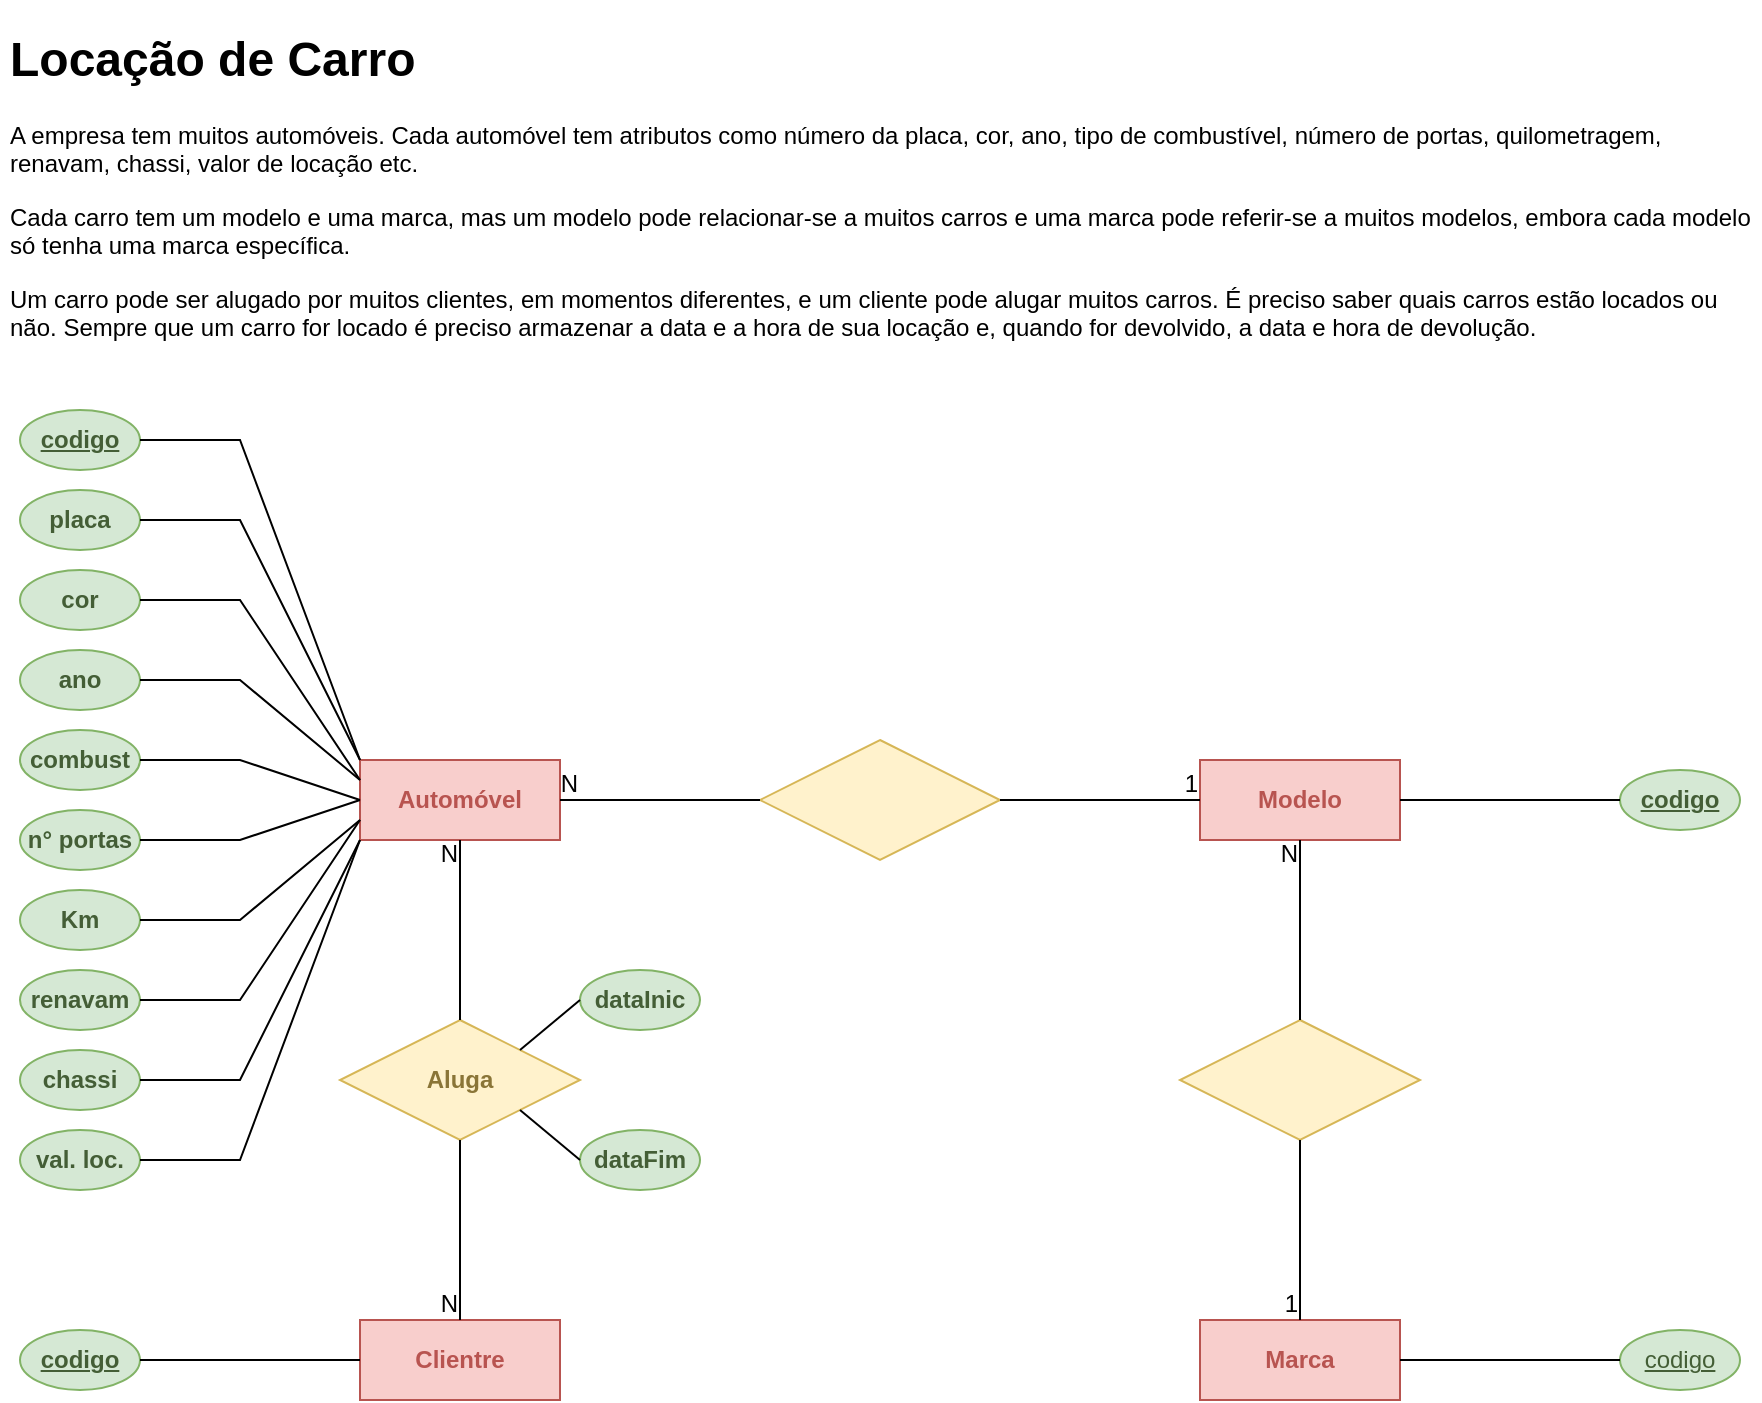 <mxfile version="21.2.9" type="device">
  <diagram name="Página-1" id="yvU-qytI6p2FUQjCA9TP">
    <mxGraphModel dx="1434" dy="1965" grid="1" gridSize="10" guides="1" tooltips="1" connect="1" arrows="1" fold="1" page="1" pageScale="1" pageWidth="827" pageHeight="1169" math="0" shadow="0">
      <root>
        <mxCell id="0" />
        <mxCell id="1" parent="0" />
        <mxCell id="-Uyj4AZ34t3rxBjbGBbm-1" value="Automóvel" style="whiteSpace=wrap;html=1;align=center;fillColor=#f8cecc;strokeColor=#b85450;fontColor=#B85450;labelBorderColor=none;labelBackgroundColor=none;fontStyle=1" vertex="1" parent="1">
          <mxGeometry x="220" y="200" width="100" height="40" as="geometry" />
        </mxCell>
        <mxCell id="-Uyj4AZ34t3rxBjbGBbm-3" value="Modelo" style="whiteSpace=wrap;html=1;align=center;fillColor=#f8cecc;strokeColor=#b85450;fontColor=#B85450;labelBorderColor=none;labelBackgroundColor=none;fontStyle=1" vertex="1" parent="1">
          <mxGeometry x="640" y="200" width="100" height="40" as="geometry" />
        </mxCell>
        <mxCell id="-Uyj4AZ34t3rxBjbGBbm-4" value="codigo" style="ellipse;whiteSpace=wrap;html=1;align=center;fontStyle=5;fillColor=#d5e8d4;strokeColor=#82b366;fontColor=#445E36;" vertex="1" parent="1">
          <mxGeometry x="50" y="25" width="60" height="30" as="geometry" />
        </mxCell>
        <mxCell id="-Uyj4AZ34t3rxBjbGBbm-6" value="placa" style="ellipse;whiteSpace=wrap;html=1;align=center;fillColor=#d5e8d4;strokeColor=#82b366;fontColor=#445E36;fontStyle=1" vertex="1" parent="1">
          <mxGeometry x="50" y="65" width="60" height="30" as="geometry" />
        </mxCell>
        <mxCell id="-Uyj4AZ34t3rxBjbGBbm-7" value="cor" style="ellipse;whiteSpace=wrap;html=1;align=center;fillColor=#d5e8d4;strokeColor=#82b366;fontColor=#445E36;fontStyle=1" vertex="1" parent="1">
          <mxGeometry x="50" y="105" width="60" height="30" as="geometry" />
        </mxCell>
        <mxCell id="-Uyj4AZ34t3rxBjbGBbm-8" value="ano" style="ellipse;whiteSpace=wrap;html=1;align=center;fillColor=#d5e8d4;strokeColor=#82b366;fontColor=#445E36;fontStyle=1" vertex="1" parent="1">
          <mxGeometry x="50" y="145" width="60" height="30" as="geometry" />
        </mxCell>
        <mxCell id="-Uyj4AZ34t3rxBjbGBbm-9" value="combust" style="ellipse;whiteSpace=wrap;html=1;align=center;fillColor=#d5e8d4;strokeColor=#82b366;fontColor=#445E36;fontStyle=1" vertex="1" parent="1">
          <mxGeometry x="50" y="185" width="60" height="30" as="geometry" />
        </mxCell>
        <mxCell id="-Uyj4AZ34t3rxBjbGBbm-10" value="n° portas" style="ellipse;whiteSpace=wrap;html=1;align=center;fillColor=#d5e8d4;strokeColor=#82b366;fontColor=#445E36;fontStyle=1" vertex="1" parent="1">
          <mxGeometry x="50" y="225" width="60" height="30" as="geometry" />
        </mxCell>
        <mxCell id="-Uyj4AZ34t3rxBjbGBbm-11" value="Km" style="ellipse;whiteSpace=wrap;html=1;align=center;fillColor=#d5e8d4;strokeColor=#82b366;fontColor=#445E36;fontStyle=1" vertex="1" parent="1">
          <mxGeometry x="50" y="265" width="60" height="30" as="geometry" />
        </mxCell>
        <mxCell id="-Uyj4AZ34t3rxBjbGBbm-12" value="renavam" style="ellipse;whiteSpace=wrap;html=1;align=center;fillColor=#d5e8d4;strokeColor=#82b366;fontColor=#445E36;fontStyle=1" vertex="1" parent="1">
          <mxGeometry x="50" y="305" width="60" height="30" as="geometry" />
        </mxCell>
        <mxCell id="-Uyj4AZ34t3rxBjbGBbm-13" value="chassi" style="ellipse;whiteSpace=wrap;html=1;align=center;fillColor=#d5e8d4;strokeColor=#82b366;fontColor=#445E36;fontStyle=1" vertex="1" parent="1">
          <mxGeometry x="50" y="345" width="60" height="30" as="geometry" />
        </mxCell>
        <mxCell id="-Uyj4AZ34t3rxBjbGBbm-14" value="val. loc." style="ellipse;whiteSpace=wrap;html=1;align=center;fillColor=#d5e8d4;strokeColor=#82b366;fontColor=#445E36;fontStyle=1" vertex="1" parent="1">
          <mxGeometry x="50" y="385" width="60" height="30" as="geometry" />
        </mxCell>
        <mxCell id="-Uyj4AZ34t3rxBjbGBbm-15" value="" style="shape=rhombus;perimeter=rhombusPerimeter;whiteSpace=wrap;html=1;align=center;fillColor=#fff2cc;strokeColor=#d6b656;fontColor=#8A7537;fontStyle=1" vertex="1" parent="1">
          <mxGeometry x="420" y="190" width="120" height="60" as="geometry" />
        </mxCell>
        <mxCell id="-Uyj4AZ34t3rxBjbGBbm-16" value="" style="endArrow=none;html=1;rounded=0;exitX=1;exitY=0.5;exitDx=0;exitDy=0;entryX=0;entryY=0;entryDx=0;entryDy=0;" edge="1" parent="1" source="-Uyj4AZ34t3rxBjbGBbm-4" target="-Uyj4AZ34t3rxBjbGBbm-1">
          <mxGeometry relative="1" as="geometry">
            <mxPoint x="210" y="360" as="sourcePoint" />
            <mxPoint x="370" y="360" as="targetPoint" />
            <Array as="points">
              <mxPoint x="160" y="40" />
            </Array>
          </mxGeometry>
        </mxCell>
        <mxCell id="-Uyj4AZ34t3rxBjbGBbm-17" value="" style="endArrow=none;html=1;rounded=0;exitX=1;exitY=0.5;exitDx=0;exitDy=0;entryX=0;entryY=0;entryDx=0;entryDy=0;" edge="1" parent="1" source="-Uyj4AZ34t3rxBjbGBbm-6" target="-Uyj4AZ34t3rxBjbGBbm-1">
          <mxGeometry relative="1" as="geometry">
            <mxPoint x="190" y="360" as="sourcePoint" />
            <mxPoint x="350" y="360" as="targetPoint" />
            <Array as="points">
              <mxPoint x="160" y="80" />
            </Array>
          </mxGeometry>
        </mxCell>
        <mxCell id="-Uyj4AZ34t3rxBjbGBbm-18" value="" style="endArrow=none;html=1;rounded=0;exitX=1;exitY=0.5;exitDx=0;exitDy=0;entryX=0;entryY=0.25;entryDx=0;entryDy=0;" edge="1" parent="1" source="-Uyj4AZ34t3rxBjbGBbm-7" target="-Uyj4AZ34t3rxBjbGBbm-1">
          <mxGeometry relative="1" as="geometry">
            <mxPoint x="110" y="340" as="sourcePoint" />
            <mxPoint x="270" y="340" as="targetPoint" />
            <Array as="points">
              <mxPoint x="160" y="120" />
            </Array>
          </mxGeometry>
        </mxCell>
        <mxCell id="-Uyj4AZ34t3rxBjbGBbm-19" value="" style="endArrow=none;html=1;rounded=0;exitX=1;exitY=0.5;exitDx=0;exitDy=0;entryX=0;entryY=0.25;entryDx=0;entryDy=0;" edge="1" parent="1" source="-Uyj4AZ34t3rxBjbGBbm-8" target="-Uyj4AZ34t3rxBjbGBbm-1">
          <mxGeometry relative="1" as="geometry">
            <mxPoint x="140" y="360" as="sourcePoint" />
            <mxPoint x="300" y="360" as="targetPoint" />
            <Array as="points">
              <mxPoint x="160" y="160" />
            </Array>
          </mxGeometry>
        </mxCell>
        <mxCell id="-Uyj4AZ34t3rxBjbGBbm-20" value="" style="endArrow=none;html=1;rounded=0;exitX=1;exitY=0.5;exitDx=0;exitDy=0;entryX=0;entryY=0.5;entryDx=0;entryDy=0;" edge="1" parent="1" source="-Uyj4AZ34t3rxBjbGBbm-9" target="-Uyj4AZ34t3rxBjbGBbm-1">
          <mxGeometry relative="1" as="geometry">
            <mxPoint x="250" y="310" as="sourcePoint" />
            <mxPoint x="410" y="310" as="targetPoint" />
            <Array as="points">
              <mxPoint x="160" y="200" />
            </Array>
          </mxGeometry>
        </mxCell>
        <mxCell id="-Uyj4AZ34t3rxBjbGBbm-21" value="" style="endArrow=none;html=1;rounded=0;exitX=1;exitY=0.5;exitDx=0;exitDy=0;entryX=0;entryY=0.5;entryDx=0;entryDy=0;" edge="1" parent="1" source="-Uyj4AZ34t3rxBjbGBbm-10" target="-Uyj4AZ34t3rxBjbGBbm-1">
          <mxGeometry relative="1" as="geometry">
            <mxPoint x="300" y="340" as="sourcePoint" />
            <mxPoint x="460" y="340" as="targetPoint" />
            <Array as="points">
              <mxPoint x="160" y="240" />
            </Array>
          </mxGeometry>
        </mxCell>
        <mxCell id="-Uyj4AZ34t3rxBjbGBbm-22" value="" style="endArrow=none;html=1;rounded=0;exitX=1;exitY=0.5;exitDx=0;exitDy=0;entryX=0;entryY=0.75;entryDx=0;entryDy=0;" edge="1" parent="1" source="-Uyj4AZ34t3rxBjbGBbm-11" target="-Uyj4AZ34t3rxBjbGBbm-1">
          <mxGeometry relative="1" as="geometry">
            <mxPoint x="240" y="310" as="sourcePoint" />
            <mxPoint x="400" y="310" as="targetPoint" />
            <Array as="points">
              <mxPoint x="160" y="280" />
            </Array>
          </mxGeometry>
        </mxCell>
        <mxCell id="-Uyj4AZ34t3rxBjbGBbm-23" value="" style="endArrow=none;html=1;rounded=0;exitX=1;exitY=0.5;exitDx=0;exitDy=0;entryX=0;entryY=0.75;entryDx=0;entryDy=0;" edge="1" parent="1" source="-Uyj4AZ34t3rxBjbGBbm-12" target="-Uyj4AZ34t3rxBjbGBbm-1">
          <mxGeometry relative="1" as="geometry">
            <mxPoint x="160" y="330" as="sourcePoint" />
            <mxPoint x="320" y="330" as="targetPoint" />
            <Array as="points">
              <mxPoint x="160" y="320" />
            </Array>
          </mxGeometry>
        </mxCell>
        <mxCell id="-Uyj4AZ34t3rxBjbGBbm-24" value="" style="endArrow=none;html=1;rounded=0;exitX=1;exitY=0.5;exitDx=0;exitDy=0;entryX=0;entryY=1;entryDx=0;entryDy=0;" edge="1" parent="1" source="-Uyj4AZ34t3rxBjbGBbm-13" target="-Uyj4AZ34t3rxBjbGBbm-1">
          <mxGeometry relative="1" as="geometry">
            <mxPoint x="240" y="360" as="sourcePoint" />
            <mxPoint x="400" y="360" as="targetPoint" />
            <Array as="points">
              <mxPoint x="160" y="360" />
            </Array>
          </mxGeometry>
        </mxCell>
        <mxCell id="-Uyj4AZ34t3rxBjbGBbm-25" value="" style="endArrow=none;html=1;rounded=0;exitX=1;exitY=0.5;exitDx=0;exitDy=0;entryX=0;entryY=1;entryDx=0;entryDy=0;" edge="1" parent="1" source="-Uyj4AZ34t3rxBjbGBbm-14" target="-Uyj4AZ34t3rxBjbGBbm-1">
          <mxGeometry relative="1" as="geometry">
            <mxPoint x="180" y="330" as="sourcePoint" />
            <mxPoint x="340" y="330" as="targetPoint" />
            <Array as="points">
              <mxPoint x="160" y="400" />
            </Array>
          </mxGeometry>
        </mxCell>
        <mxCell id="-Uyj4AZ34t3rxBjbGBbm-44" value="Marca" style="whiteSpace=wrap;html=1;align=center;fillColor=#f8cecc;strokeColor=#b85450;fontColor=#B85450;labelBorderColor=none;labelBackgroundColor=none;fontStyle=1" vertex="1" parent="1">
          <mxGeometry x="640" y="480" width="100" height="40" as="geometry" />
        </mxCell>
        <mxCell id="-Uyj4AZ34t3rxBjbGBbm-45" value="" style="endArrow=none;html=1;rounded=0;exitX=1;exitY=0.5;exitDx=0;exitDy=0;entryX=0;entryY=0.5;entryDx=0;entryDy=0;" edge="1" parent="1" source="-Uyj4AZ34t3rxBjbGBbm-15" target="-Uyj4AZ34t3rxBjbGBbm-3">
          <mxGeometry relative="1" as="geometry">
            <mxPoint x="500" y="270" as="sourcePoint" />
            <mxPoint x="660" y="270" as="targetPoint" />
          </mxGeometry>
        </mxCell>
        <mxCell id="-Uyj4AZ34t3rxBjbGBbm-46" value="1" style="resizable=0;html=1;whiteSpace=wrap;align=right;verticalAlign=bottom;" connectable="0" vertex="1" parent="-Uyj4AZ34t3rxBjbGBbm-45">
          <mxGeometry x="1" relative="1" as="geometry" />
        </mxCell>
        <mxCell id="-Uyj4AZ34t3rxBjbGBbm-47" value="" style="shape=rhombus;perimeter=rhombusPerimeter;whiteSpace=wrap;html=1;align=center;fillColor=#fff2cc;strokeColor=#d6b656;fontColor=#8A7537;fontStyle=1" vertex="1" parent="1">
          <mxGeometry x="630" y="330" width="120" height="60" as="geometry" />
        </mxCell>
        <mxCell id="-Uyj4AZ34t3rxBjbGBbm-48" value="" style="endArrow=none;html=1;rounded=0;entryX=1;entryY=0.5;entryDx=0;entryDy=0;exitX=0;exitY=0.5;exitDx=0;exitDy=0;" edge="1" parent="1" source="-Uyj4AZ34t3rxBjbGBbm-15" target="-Uyj4AZ34t3rxBjbGBbm-1">
          <mxGeometry relative="1" as="geometry">
            <mxPoint x="420" y="360" as="sourcePoint" />
            <mxPoint x="580" y="360" as="targetPoint" />
          </mxGeometry>
        </mxCell>
        <mxCell id="-Uyj4AZ34t3rxBjbGBbm-49" value="N" style="resizable=0;html=1;whiteSpace=wrap;align=right;verticalAlign=bottom;" connectable="0" vertex="1" parent="-Uyj4AZ34t3rxBjbGBbm-48">
          <mxGeometry x="1" relative="1" as="geometry">
            <mxPoint x="10" as="offset" />
          </mxGeometry>
        </mxCell>
        <mxCell id="-Uyj4AZ34t3rxBjbGBbm-50" value="" style="endArrow=none;html=1;rounded=0;exitX=0.5;exitY=1;exitDx=0;exitDy=0;entryX=0.5;entryY=0;entryDx=0;entryDy=0;" edge="1" parent="1" source="-Uyj4AZ34t3rxBjbGBbm-47" target="-Uyj4AZ34t3rxBjbGBbm-44">
          <mxGeometry relative="1" as="geometry">
            <mxPoint x="670" y="430" as="sourcePoint" />
            <mxPoint x="830" y="430" as="targetPoint" />
          </mxGeometry>
        </mxCell>
        <mxCell id="-Uyj4AZ34t3rxBjbGBbm-51" value="1" style="resizable=0;html=1;whiteSpace=wrap;align=right;verticalAlign=bottom;" connectable="0" vertex="1" parent="-Uyj4AZ34t3rxBjbGBbm-50">
          <mxGeometry x="1" relative="1" as="geometry" />
        </mxCell>
        <mxCell id="-Uyj4AZ34t3rxBjbGBbm-52" value="" style="endArrow=none;html=1;rounded=0;entryX=0.5;entryY=1;entryDx=0;entryDy=0;exitX=0.5;exitY=0;exitDx=0;exitDy=0;" edge="1" parent="1" source="-Uyj4AZ34t3rxBjbGBbm-47" target="-Uyj4AZ34t3rxBjbGBbm-3">
          <mxGeometry relative="1" as="geometry">
            <mxPoint x="310" y="330" as="sourcePoint" />
            <mxPoint x="470" y="330" as="targetPoint" />
          </mxGeometry>
        </mxCell>
        <mxCell id="-Uyj4AZ34t3rxBjbGBbm-53" value="N" style="resizable=0;html=1;whiteSpace=wrap;align=right;verticalAlign=bottom;" connectable="0" vertex="1" parent="-Uyj4AZ34t3rxBjbGBbm-52">
          <mxGeometry x="1" relative="1" as="geometry">
            <mxPoint y="15" as="offset" />
          </mxGeometry>
        </mxCell>
        <mxCell id="-Uyj4AZ34t3rxBjbGBbm-54" value="Aluga" style="shape=rhombus;perimeter=rhombusPerimeter;whiteSpace=wrap;html=1;align=center;fillColor=#fff2cc;strokeColor=#d6b656;fontColor=#8A7537;fontStyle=1" vertex="1" parent="1">
          <mxGeometry x="210" y="330" width="120" height="60" as="geometry" />
        </mxCell>
        <mxCell id="-Uyj4AZ34t3rxBjbGBbm-55" value="Clientre" style="whiteSpace=wrap;html=1;align=center;fillColor=#f8cecc;strokeColor=#b85450;fontColor=#B85450;labelBorderColor=none;labelBackgroundColor=none;fontStyle=1" vertex="1" parent="1">
          <mxGeometry x="220" y="480" width="100" height="40" as="geometry" />
        </mxCell>
        <mxCell id="-Uyj4AZ34t3rxBjbGBbm-56" value="codigo" style="ellipse;whiteSpace=wrap;html=1;align=center;fontStyle=5;fillColor=#d5e8d4;strokeColor=#82b366;fontColor=#445E36;" vertex="1" parent="1">
          <mxGeometry x="50" y="485" width="60" height="30" as="geometry" />
        </mxCell>
        <mxCell id="-Uyj4AZ34t3rxBjbGBbm-57" value="codigo" style="ellipse;whiteSpace=wrap;html=1;align=center;fontStyle=5;fillColor=#d5e8d4;strokeColor=#82b366;fontColor=#445E36;" vertex="1" parent="1">
          <mxGeometry x="850" y="205" width="60" height="30" as="geometry" />
        </mxCell>
        <mxCell id="-Uyj4AZ34t3rxBjbGBbm-58" value="codigo" style="ellipse;whiteSpace=wrap;html=1;align=center;fontStyle=4;fillColor=#d5e8d4;strokeColor=#82b366;fontColor=#445E36;" vertex="1" parent="1">
          <mxGeometry x="850" y="485" width="60" height="30" as="geometry" />
        </mxCell>
        <mxCell id="-Uyj4AZ34t3rxBjbGBbm-61" value="" style="endArrow=none;html=1;rounded=0;entryX=0.5;entryY=1;entryDx=0;entryDy=0;exitX=0.5;exitY=0;exitDx=0;exitDy=0;" edge="1" parent="1" source="-Uyj4AZ34t3rxBjbGBbm-54" target="-Uyj4AZ34t3rxBjbGBbm-1">
          <mxGeometry relative="1" as="geometry">
            <mxPoint x="700" y="340" as="sourcePoint" />
            <mxPoint x="700" y="250" as="targetPoint" />
          </mxGeometry>
        </mxCell>
        <mxCell id="-Uyj4AZ34t3rxBjbGBbm-62" value="N" style="resizable=0;html=1;whiteSpace=wrap;align=right;verticalAlign=bottom;" connectable="0" vertex="1" parent="-Uyj4AZ34t3rxBjbGBbm-61">
          <mxGeometry x="1" relative="1" as="geometry">
            <mxPoint y="15" as="offset" />
          </mxGeometry>
        </mxCell>
        <mxCell id="-Uyj4AZ34t3rxBjbGBbm-63" value="" style="endArrow=none;html=1;rounded=0;exitX=0.5;exitY=1;exitDx=0;exitDy=0;entryX=0.5;entryY=0;entryDx=0;entryDy=0;" edge="1" parent="1" source="-Uyj4AZ34t3rxBjbGBbm-54" target="-Uyj4AZ34t3rxBjbGBbm-55">
          <mxGeometry relative="1" as="geometry">
            <mxPoint x="350" y="450" as="sourcePoint" />
            <mxPoint x="510" y="450" as="targetPoint" />
          </mxGeometry>
        </mxCell>
        <mxCell id="-Uyj4AZ34t3rxBjbGBbm-64" value="N" style="resizable=0;html=1;whiteSpace=wrap;align=right;verticalAlign=bottom;" connectable="0" vertex="1" parent="-Uyj4AZ34t3rxBjbGBbm-63">
          <mxGeometry x="1" relative="1" as="geometry" />
        </mxCell>
        <mxCell id="-Uyj4AZ34t3rxBjbGBbm-65" value="dataInic" style="ellipse;whiteSpace=wrap;html=1;align=center;fillColor=#d5e8d4;strokeColor=#82b366;fontColor=#445E36;fontStyle=1" vertex="1" parent="1">
          <mxGeometry x="330" y="305" width="60" height="30" as="geometry" />
        </mxCell>
        <mxCell id="-Uyj4AZ34t3rxBjbGBbm-66" value="dataFim" style="ellipse;whiteSpace=wrap;html=1;align=center;fillColor=#d5e8d4;strokeColor=#82b366;fontColor=#445E36;fontStyle=1" vertex="1" parent="1">
          <mxGeometry x="330" y="385" width="60" height="30" as="geometry" />
        </mxCell>
        <mxCell id="-Uyj4AZ34t3rxBjbGBbm-67" value="" style="endArrow=none;html=1;rounded=0;exitX=1;exitY=1;exitDx=0;exitDy=0;entryX=0;entryY=0.5;entryDx=0;entryDy=0;" edge="1" parent="1" source="-Uyj4AZ34t3rxBjbGBbm-54" target="-Uyj4AZ34t3rxBjbGBbm-66">
          <mxGeometry relative="1" as="geometry">
            <mxPoint x="370" y="440" as="sourcePoint" />
            <mxPoint x="530" y="440" as="targetPoint" />
          </mxGeometry>
        </mxCell>
        <mxCell id="-Uyj4AZ34t3rxBjbGBbm-68" value="" style="endArrow=none;html=1;rounded=0;exitX=1;exitY=0;exitDx=0;exitDy=0;entryX=0;entryY=0.5;entryDx=0;entryDy=0;" edge="1" parent="1" source="-Uyj4AZ34t3rxBjbGBbm-54" target="-Uyj4AZ34t3rxBjbGBbm-65">
          <mxGeometry relative="1" as="geometry">
            <mxPoint x="310" y="280" as="sourcePoint" />
            <mxPoint x="470" y="280" as="targetPoint" />
          </mxGeometry>
        </mxCell>
        <mxCell id="-Uyj4AZ34t3rxBjbGBbm-69" value="" style="endArrow=none;html=1;rounded=0;exitX=1;exitY=0.5;exitDx=0;exitDy=0;entryX=0;entryY=0.5;entryDx=0;entryDy=0;" edge="1" parent="1" source="-Uyj4AZ34t3rxBjbGBbm-56" target="-Uyj4AZ34t3rxBjbGBbm-55">
          <mxGeometry relative="1" as="geometry">
            <mxPoint x="60" y="550" as="sourcePoint" />
            <mxPoint x="220" y="550" as="targetPoint" />
          </mxGeometry>
        </mxCell>
        <mxCell id="-Uyj4AZ34t3rxBjbGBbm-70" value="" style="endArrow=none;html=1;rounded=0;exitX=1;exitY=0.5;exitDx=0;exitDy=0;entryX=0;entryY=0.5;entryDx=0;entryDy=0;" edge="1" parent="1" source="-Uyj4AZ34t3rxBjbGBbm-3" target="-Uyj4AZ34t3rxBjbGBbm-57">
          <mxGeometry relative="1" as="geometry">
            <mxPoint x="730" y="260" as="sourcePoint" />
            <mxPoint x="890" y="260" as="targetPoint" />
          </mxGeometry>
        </mxCell>
        <mxCell id="-Uyj4AZ34t3rxBjbGBbm-71" value="" style="endArrow=none;html=1;rounded=0;exitX=1;exitY=0.5;exitDx=0;exitDy=0;entryX=0;entryY=0.5;entryDx=0;entryDy=0;" edge="1" parent="1" source="-Uyj4AZ34t3rxBjbGBbm-44" target="-Uyj4AZ34t3rxBjbGBbm-58">
          <mxGeometry relative="1" as="geometry">
            <mxPoint x="840" y="340" as="sourcePoint" />
            <mxPoint x="1000" y="340" as="targetPoint" />
          </mxGeometry>
        </mxCell>
        <mxCell id="-Uyj4AZ34t3rxBjbGBbm-72" value="&lt;h1&gt;Locação de Carro&lt;/h1&gt;&lt;p&gt;&lt;span&gt;&lt;/span&gt;&lt;/p&gt;&lt;p&gt;A empresa tem muitos automóveis. Cada automóvel tem atributos como número da placa, cor, ano, tipo de combustível, número de portas, quilometragem, renavam, chassi, valor de locação etc.&amp;nbsp;&lt;/p&gt;&lt;p&gt;Cada carro tem um modelo e uma marca, mas um modelo pode relacionar-se a muitos carros e uma marca pode referir-se a muitos modelos, embora cada modelo só tenha uma marca específica.&amp;nbsp;&lt;/p&gt;&lt;p&gt;Um carro pode ser alugado por muitos clientes, em momentos diferentes, e um cliente pode alugar muitos carros. É preciso saber quais carros estão locados ou não. Sempre que um carro for locado é preciso armazenar a data e a hora de sua locação e, quando for devolvido, a data e hora de devolução.&lt;/p&gt;&lt;p&gt;&lt;span dir=&quot;ltr&quot; class=&quot;ui-provider gr b c d e f g h i j k l m n o p q r s t u v w x y z ab ac ae af ag ah ai aj ak&quot;&gt;&lt;span style=&quot;font-family: -apple-system, BlinkMacSystemFont, &amp;quot;Segoe UI&amp;quot;, system-ui, &amp;quot;Apple Color Emoji&amp;quot;, &amp;quot;Segoe UI Emoji&amp;quot;, &amp;quot;Segoe UI Web&amp;quot;, sans-serif; font-size: 14px;&quot;&gt;&lt;br&gt;&lt;/span&gt;&lt;/span&gt;&lt;/p&gt;" style="text;html=1;strokeColor=none;fillColor=none;spacing=5;spacingTop=-20;whiteSpace=wrap;overflow=hidden;rounded=0;" vertex="1" parent="1">
          <mxGeometry x="40" y="-170" width="880" height="170" as="geometry" />
        </mxCell>
      </root>
    </mxGraphModel>
  </diagram>
</mxfile>
